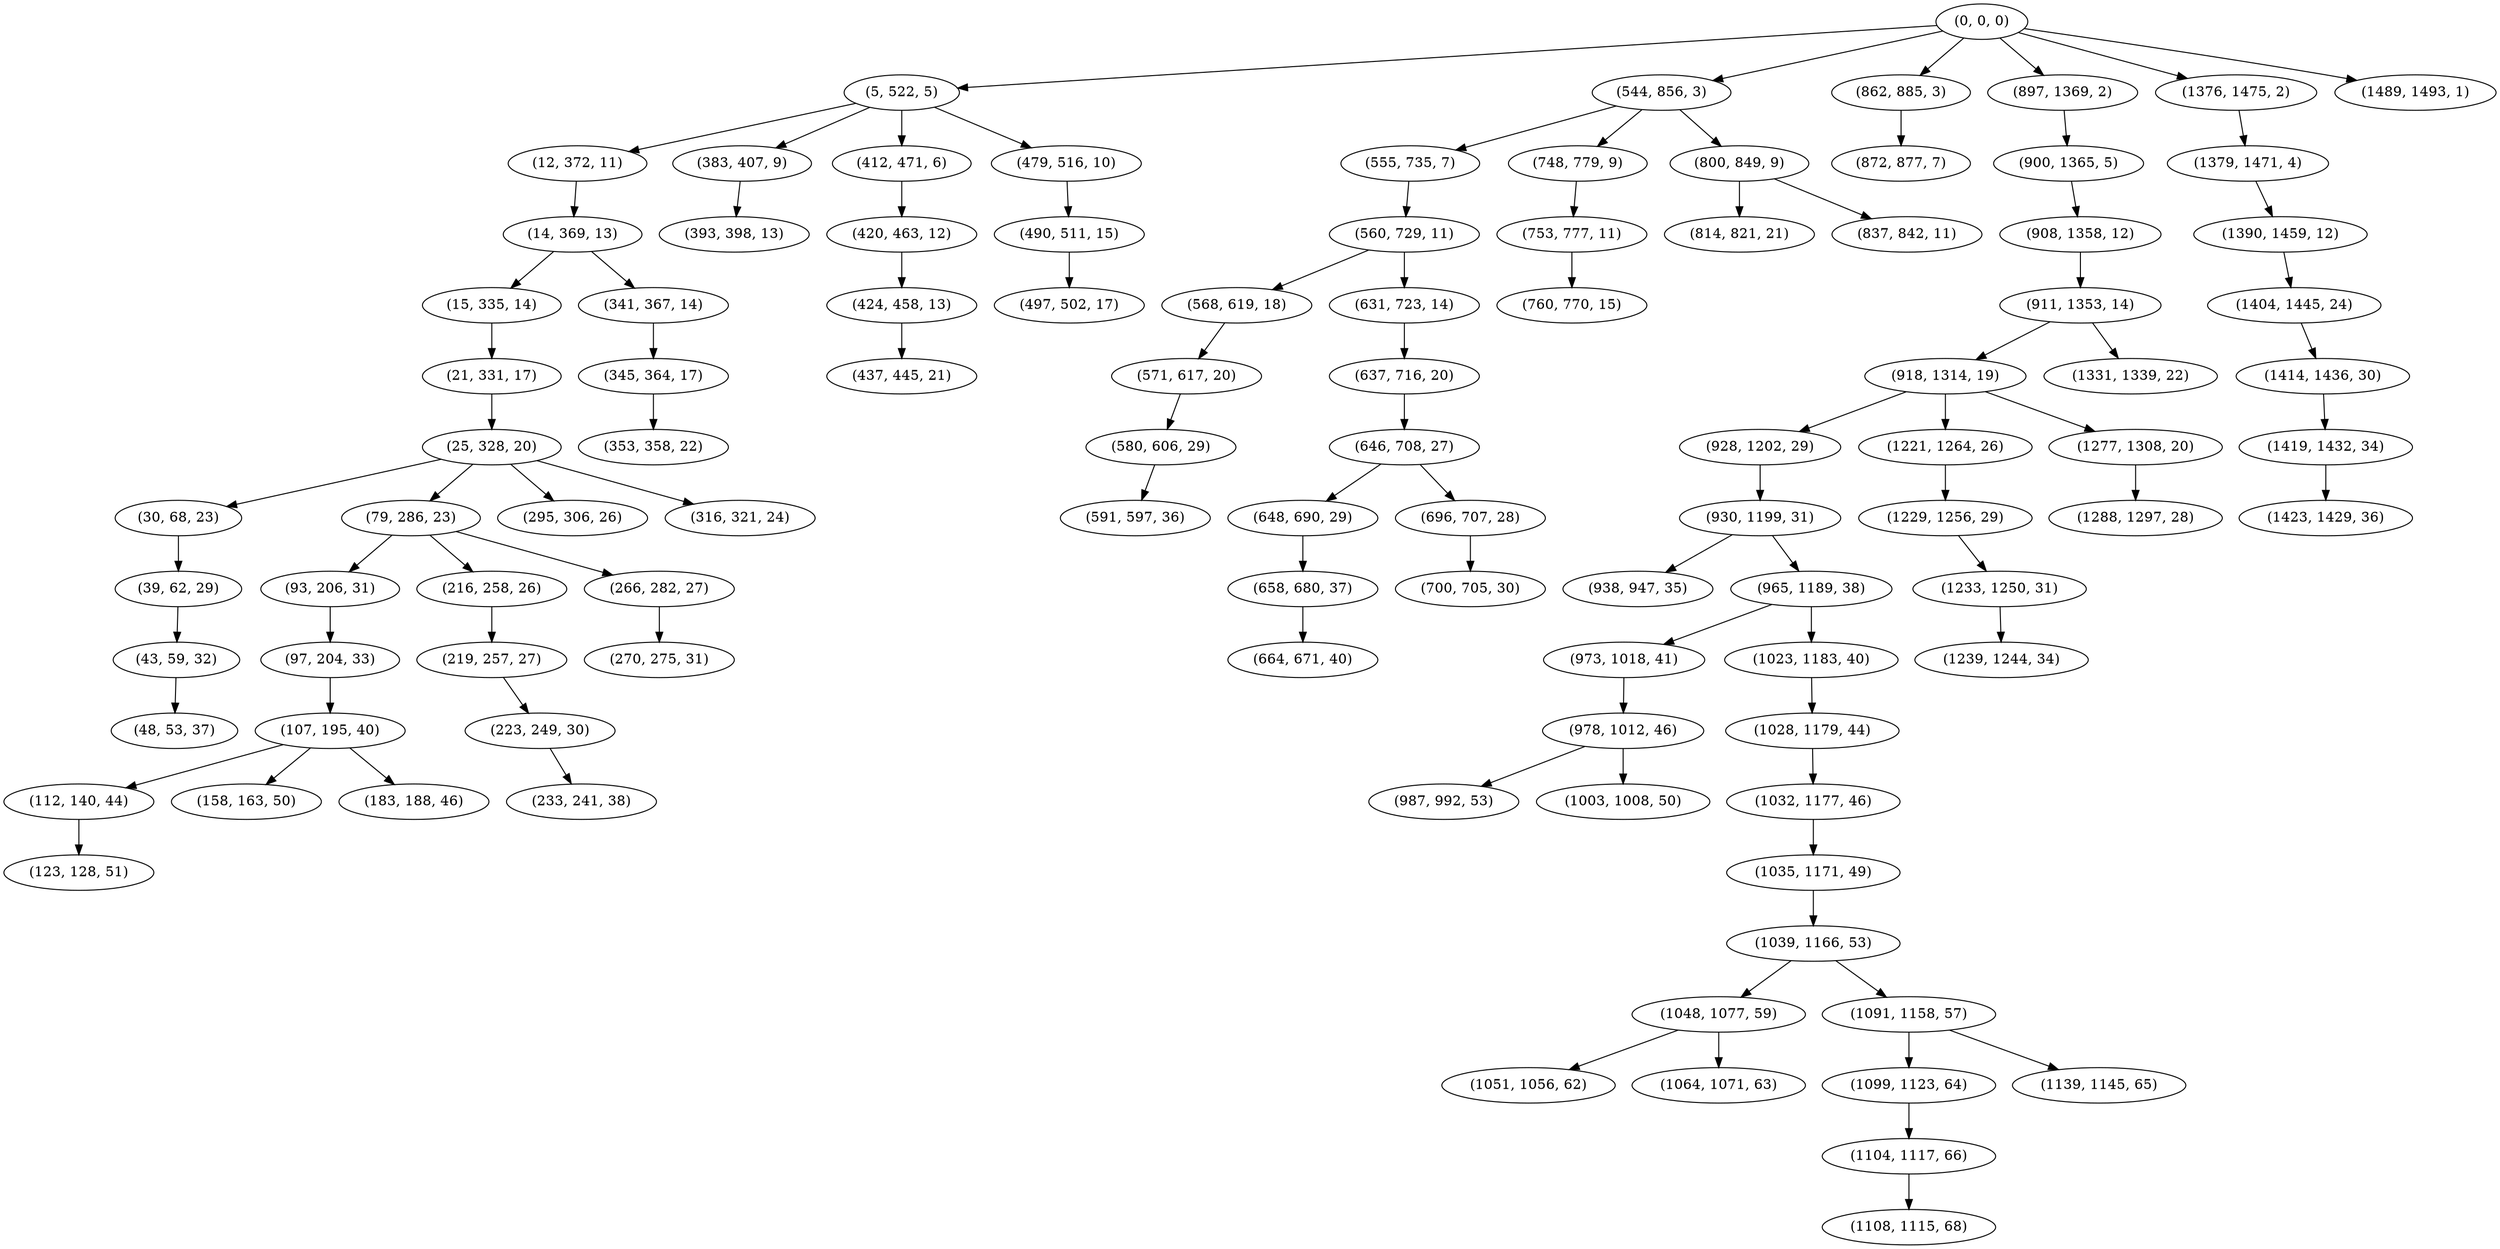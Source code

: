 digraph tree {
    "(0, 0, 0)";
    "(5, 522, 5)";
    "(12, 372, 11)";
    "(14, 369, 13)";
    "(15, 335, 14)";
    "(21, 331, 17)";
    "(25, 328, 20)";
    "(30, 68, 23)";
    "(39, 62, 29)";
    "(43, 59, 32)";
    "(48, 53, 37)";
    "(79, 286, 23)";
    "(93, 206, 31)";
    "(97, 204, 33)";
    "(107, 195, 40)";
    "(112, 140, 44)";
    "(123, 128, 51)";
    "(158, 163, 50)";
    "(183, 188, 46)";
    "(216, 258, 26)";
    "(219, 257, 27)";
    "(223, 249, 30)";
    "(233, 241, 38)";
    "(266, 282, 27)";
    "(270, 275, 31)";
    "(295, 306, 26)";
    "(316, 321, 24)";
    "(341, 367, 14)";
    "(345, 364, 17)";
    "(353, 358, 22)";
    "(383, 407, 9)";
    "(393, 398, 13)";
    "(412, 471, 6)";
    "(420, 463, 12)";
    "(424, 458, 13)";
    "(437, 445, 21)";
    "(479, 516, 10)";
    "(490, 511, 15)";
    "(497, 502, 17)";
    "(544, 856, 3)";
    "(555, 735, 7)";
    "(560, 729, 11)";
    "(568, 619, 18)";
    "(571, 617, 20)";
    "(580, 606, 29)";
    "(591, 597, 36)";
    "(631, 723, 14)";
    "(637, 716, 20)";
    "(646, 708, 27)";
    "(648, 690, 29)";
    "(658, 680, 37)";
    "(664, 671, 40)";
    "(696, 707, 28)";
    "(700, 705, 30)";
    "(748, 779, 9)";
    "(753, 777, 11)";
    "(760, 770, 15)";
    "(800, 849, 9)";
    "(814, 821, 21)";
    "(837, 842, 11)";
    "(862, 885, 3)";
    "(872, 877, 7)";
    "(897, 1369, 2)";
    "(900, 1365, 5)";
    "(908, 1358, 12)";
    "(911, 1353, 14)";
    "(918, 1314, 19)";
    "(928, 1202, 29)";
    "(930, 1199, 31)";
    "(938, 947, 35)";
    "(965, 1189, 38)";
    "(973, 1018, 41)";
    "(978, 1012, 46)";
    "(987, 992, 53)";
    "(1003, 1008, 50)";
    "(1023, 1183, 40)";
    "(1028, 1179, 44)";
    "(1032, 1177, 46)";
    "(1035, 1171, 49)";
    "(1039, 1166, 53)";
    "(1048, 1077, 59)";
    "(1051, 1056, 62)";
    "(1064, 1071, 63)";
    "(1091, 1158, 57)";
    "(1099, 1123, 64)";
    "(1104, 1117, 66)";
    "(1108, 1115, 68)";
    "(1139, 1145, 65)";
    "(1221, 1264, 26)";
    "(1229, 1256, 29)";
    "(1233, 1250, 31)";
    "(1239, 1244, 34)";
    "(1277, 1308, 20)";
    "(1288, 1297, 28)";
    "(1331, 1339, 22)";
    "(1376, 1475, 2)";
    "(1379, 1471, 4)";
    "(1390, 1459, 12)";
    "(1404, 1445, 24)";
    "(1414, 1436, 30)";
    "(1419, 1432, 34)";
    "(1423, 1429, 36)";
    "(1489, 1493, 1)";
    "(0, 0, 0)" -> "(5, 522, 5)";
    "(0, 0, 0)" -> "(544, 856, 3)";
    "(0, 0, 0)" -> "(862, 885, 3)";
    "(0, 0, 0)" -> "(897, 1369, 2)";
    "(0, 0, 0)" -> "(1376, 1475, 2)";
    "(0, 0, 0)" -> "(1489, 1493, 1)";
    "(5, 522, 5)" -> "(12, 372, 11)";
    "(5, 522, 5)" -> "(383, 407, 9)";
    "(5, 522, 5)" -> "(412, 471, 6)";
    "(5, 522, 5)" -> "(479, 516, 10)";
    "(12, 372, 11)" -> "(14, 369, 13)";
    "(14, 369, 13)" -> "(15, 335, 14)";
    "(14, 369, 13)" -> "(341, 367, 14)";
    "(15, 335, 14)" -> "(21, 331, 17)";
    "(21, 331, 17)" -> "(25, 328, 20)";
    "(25, 328, 20)" -> "(30, 68, 23)";
    "(25, 328, 20)" -> "(79, 286, 23)";
    "(25, 328, 20)" -> "(295, 306, 26)";
    "(25, 328, 20)" -> "(316, 321, 24)";
    "(30, 68, 23)" -> "(39, 62, 29)";
    "(39, 62, 29)" -> "(43, 59, 32)";
    "(43, 59, 32)" -> "(48, 53, 37)";
    "(79, 286, 23)" -> "(93, 206, 31)";
    "(79, 286, 23)" -> "(216, 258, 26)";
    "(79, 286, 23)" -> "(266, 282, 27)";
    "(93, 206, 31)" -> "(97, 204, 33)";
    "(97, 204, 33)" -> "(107, 195, 40)";
    "(107, 195, 40)" -> "(112, 140, 44)";
    "(107, 195, 40)" -> "(158, 163, 50)";
    "(107, 195, 40)" -> "(183, 188, 46)";
    "(112, 140, 44)" -> "(123, 128, 51)";
    "(216, 258, 26)" -> "(219, 257, 27)";
    "(219, 257, 27)" -> "(223, 249, 30)";
    "(223, 249, 30)" -> "(233, 241, 38)";
    "(266, 282, 27)" -> "(270, 275, 31)";
    "(341, 367, 14)" -> "(345, 364, 17)";
    "(345, 364, 17)" -> "(353, 358, 22)";
    "(383, 407, 9)" -> "(393, 398, 13)";
    "(412, 471, 6)" -> "(420, 463, 12)";
    "(420, 463, 12)" -> "(424, 458, 13)";
    "(424, 458, 13)" -> "(437, 445, 21)";
    "(479, 516, 10)" -> "(490, 511, 15)";
    "(490, 511, 15)" -> "(497, 502, 17)";
    "(544, 856, 3)" -> "(555, 735, 7)";
    "(544, 856, 3)" -> "(748, 779, 9)";
    "(544, 856, 3)" -> "(800, 849, 9)";
    "(555, 735, 7)" -> "(560, 729, 11)";
    "(560, 729, 11)" -> "(568, 619, 18)";
    "(560, 729, 11)" -> "(631, 723, 14)";
    "(568, 619, 18)" -> "(571, 617, 20)";
    "(571, 617, 20)" -> "(580, 606, 29)";
    "(580, 606, 29)" -> "(591, 597, 36)";
    "(631, 723, 14)" -> "(637, 716, 20)";
    "(637, 716, 20)" -> "(646, 708, 27)";
    "(646, 708, 27)" -> "(648, 690, 29)";
    "(646, 708, 27)" -> "(696, 707, 28)";
    "(648, 690, 29)" -> "(658, 680, 37)";
    "(658, 680, 37)" -> "(664, 671, 40)";
    "(696, 707, 28)" -> "(700, 705, 30)";
    "(748, 779, 9)" -> "(753, 777, 11)";
    "(753, 777, 11)" -> "(760, 770, 15)";
    "(800, 849, 9)" -> "(814, 821, 21)";
    "(800, 849, 9)" -> "(837, 842, 11)";
    "(862, 885, 3)" -> "(872, 877, 7)";
    "(897, 1369, 2)" -> "(900, 1365, 5)";
    "(900, 1365, 5)" -> "(908, 1358, 12)";
    "(908, 1358, 12)" -> "(911, 1353, 14)";
    "(911, 1353, 14)" -> "(918, 1314, 19)";
    "(911, 1353, 14)" -> "(1331, 1339, 22)";
    "(918, 1314, 19)" -> "(928, 1202, 29)";
    "(918, 1314, 19)" -> "(1221, 1264, 26)";
    "(918, 1314, 19)" -> "(1277, 1308, 20)";
    "(928, 1202, 29)" -> "(930, 1199, 31)";
    "(930, 1199, 31)" -> "(938, 947, 35)";
    "(930, 1199, 31)" -> "(965, 1189, 38)";
    "(965, 1189, 38)" -> "(973, 1018, 41)";
    "(965, 1189, 38)" -> "(1023, 1183, 40)";
    "(973, 1018, 41)" -> "(978, 1012, 46)";
    "(978, 1012, 46)" -> "(987, 992, 53)";
    "(978, 1012, 46)" -> "(1003, 1008, 50)";
    "(1023, 1183, 40)" -> "(1028, 1179, 44)";
    "(1028, 1179, 44)" -> "(1032, 1177, 46)";
    "(1032, 1177, 46)" -> "(1035, 1171, 49)";
    "(1035, 1171, 49)" -> "(1039, 1166, 53)";
    "(1039, 1166, 53)" -> "(1048, 1077, 59)";
    "(1039, 1166, 53)" -> "(1091, 1158, 57)";
    "(1048, 1077, 59)" -> "(1051, 1056, 62)";
    "(1048, 1077, 59)" -> "(1064, 1071, 63)";
    "(1091, 1158, 57)" -> "(1099, 1123, 64)";
    "(1091, 1158, 57)" -> "(1139, 1145, 65)";
    "(1099, 1123, 64)" -> "(1104, 1117, 66)";
    "(1104, 1117, 66)" -> "(1108, 1115, 68)";
    "(1221, 1264, 26)" -> "(1229, 1256, 29)";
    "(1229, 1256, 29)" -> "(1233, 1250, 31)";
    "(1233, 1250, 31)" -> "(1239, 1244, 34)";
    "(1277, 1308, 20)" -> "(1288, 1297, 28)";
    "(1376, 1475, 2)" -> "(1379, 1471, 4)";
    "(1379, 1471, 4)" -> "(1390, 1459, 12)";
    "(1390, 1459, 12)" -> "(1404, 1445, 24)";
    "(1404, 1445, 24)" -> "(1414, 1436, 30)";
    "(1414, 1436, 30)" -> "(1419, 1432, 34)";
    "(1419, 1432, 34)" -> "(1423, 1429, 36)";
}
